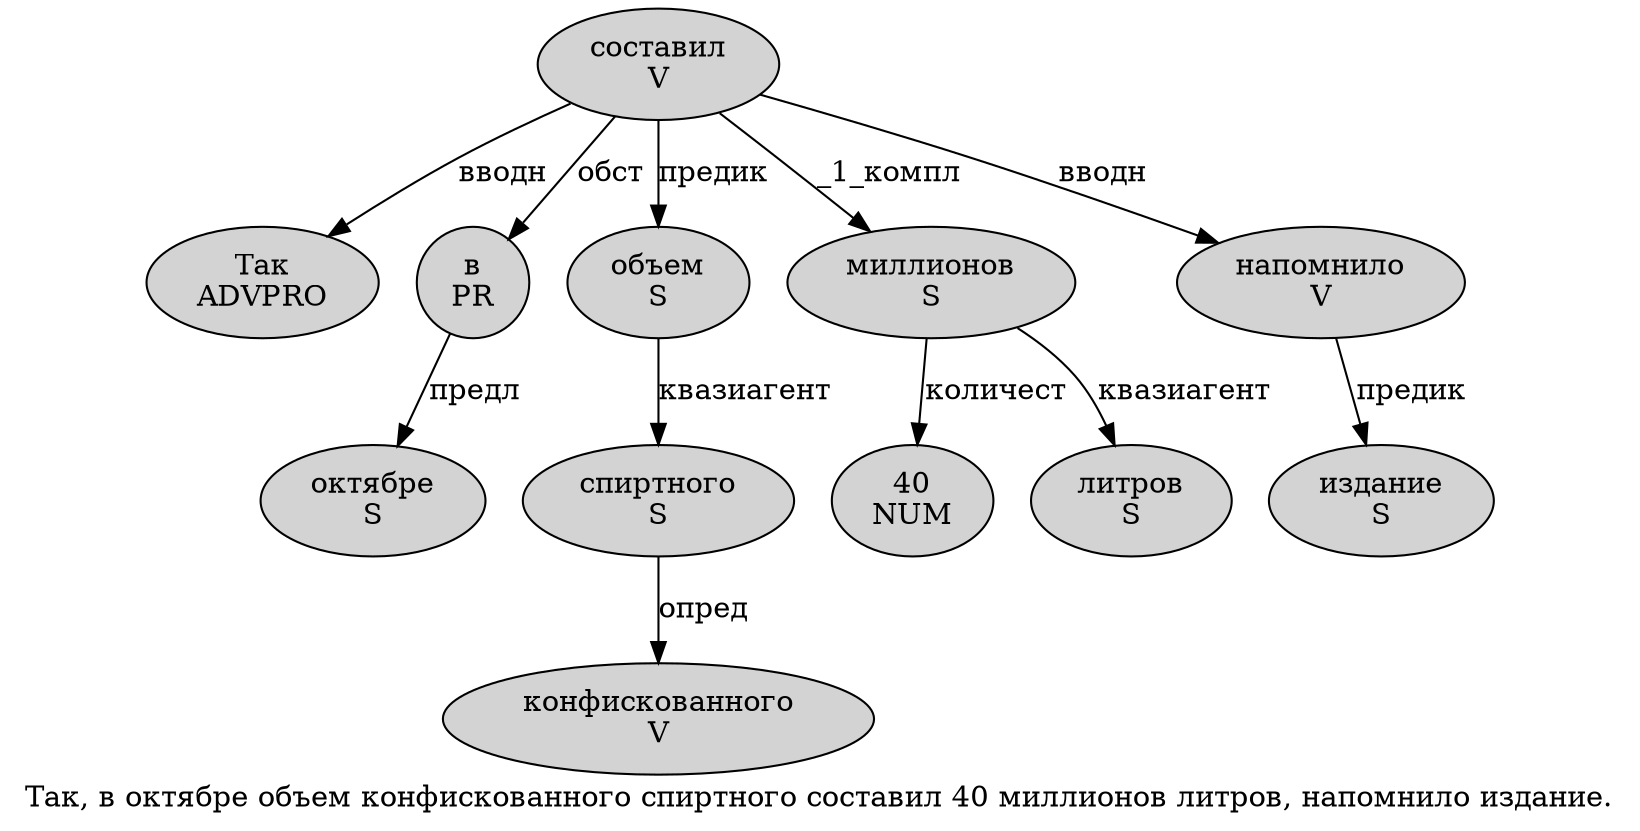 digraph SENTENCE_591 {
	graph [label="Так, в октябре объем конфискованного спиртного составил 40 миллионов литров, напомнило издание."]
	node [style=filled]
		0 [label="Так
ADVPRO" color="" fillcolor=lightgray penwidth=1 shape=ellipse]
		2 [label="в
PR" color="" fillcolor=lightgray penwidth=1 shape=ellipse]
		3 [label="октябре
S" color="" fillcolor=lightgray penwidth=1 shape=ellipse]
		4 [label="объем
S" color="" fillcolor=lightgray penwidth=1 shape=ellipse]
		5 [label="конфискованного
V" color="" fillcolor=lightgray penwidth=1 shape=ellipse]
		6 [label="спиртного
S" color="" fillcolor=lightgray penwidth=1 shape=ellipse]
		7 [label="составил
V" color="" fillcolor=lightgray penwidth=1 shape=ellipse]
		8 [label="40
NUM" color="" fillcolor=lightgray penwidth=1 shape=ellipse]
		9 [label="миллионов
S" color="" fillcolor=lightgray penwidth=1 shape=ellipse]
		10 [label="литров
S" color="" fillcolor=lightgray penwidth=1 shape=ellipse]
		12 [label="напомнило
V" color="" fillcolor=lightgray penwidth=1 shape=ellipse]
		13 [label="издание
S" color="" fillcolor=lightgray penwidth=1 shape=ellipse]
			12 -> 13 [label="предик"]
			7 -> 0 [label="вводн"]
			7 -> 2 [label="обст"]
			7 -> 4 [label="предик"]
			7 -> 9 [label="_1_компл"]
			7 -> 12 [label="вводн"]
			2 -> 3 [label="предл"]
			4 -> 6 [label="квазиагент"]
			6 -> 5 [label="опред"]
			9 -> 8 [label="количест"]
			9 -> 10 [label="квазиагент"]
}